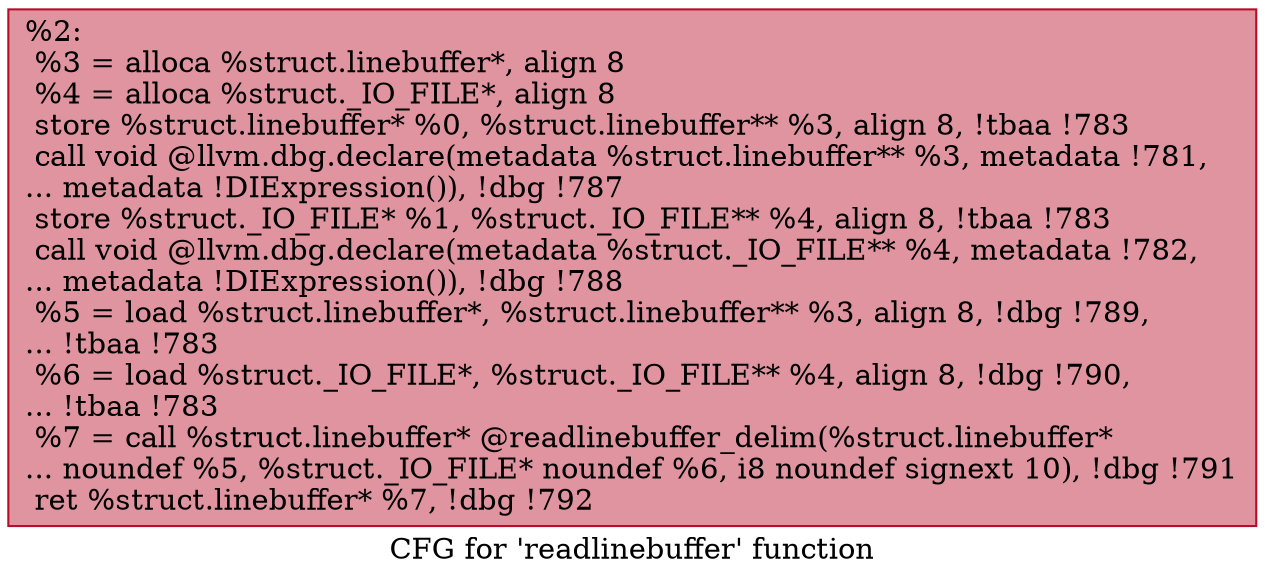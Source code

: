 digraph "CFG for 'readlinebuffer' function" {
	label="CFG for 'readlinebuffer' function";

	Node0x25ca020 [shape=record,color="#b70d28ff", style=filled, fillcolor="#b70d2870",label="{%2:\l  %3 = alloca %struct.linebuffer*, align 8\l  %4 = alloca %struct._IO_FILE*, align 8\l  store %struct.linebuffer* %0, %struct.linebuffer** %3, align 8, !tbaa !783\l  call void @llvm.dbg.declare(metadata %struct.linebuffer** %3, metadata !781,\l... metadata !DIExpression()), !dbg !787\l  store %struct._IO_FILE* %1, %struct._IO_FILE** %4, align 8, !tbaa !783\l  call void @llvm.dbg.declare(metadata %struct._IO_FILE** %4, metadata !782,\l... metadata !DIExpression()), !dbg !788\l  %5 = load %struct.linebuffer*, %struct.linebuffer** %3, align 8, !dbg !789,\l... !tbaa !783\l  %6 = load %struct._IO_FILE*, %struct._IO_FILE** %4, align 8, !dbg !790,\l... !tbaa !783\l  %7 = call %struct.linebuffer* @readlinebuffer_delim(%struct.linebuffer*\l... noundef %5, %struct._IO_FILE* noundef %6, i8 noundef signext 10), !dbg !791\l  ret %struct.linebuffer* %7, !dbg !792\l}"];
}
